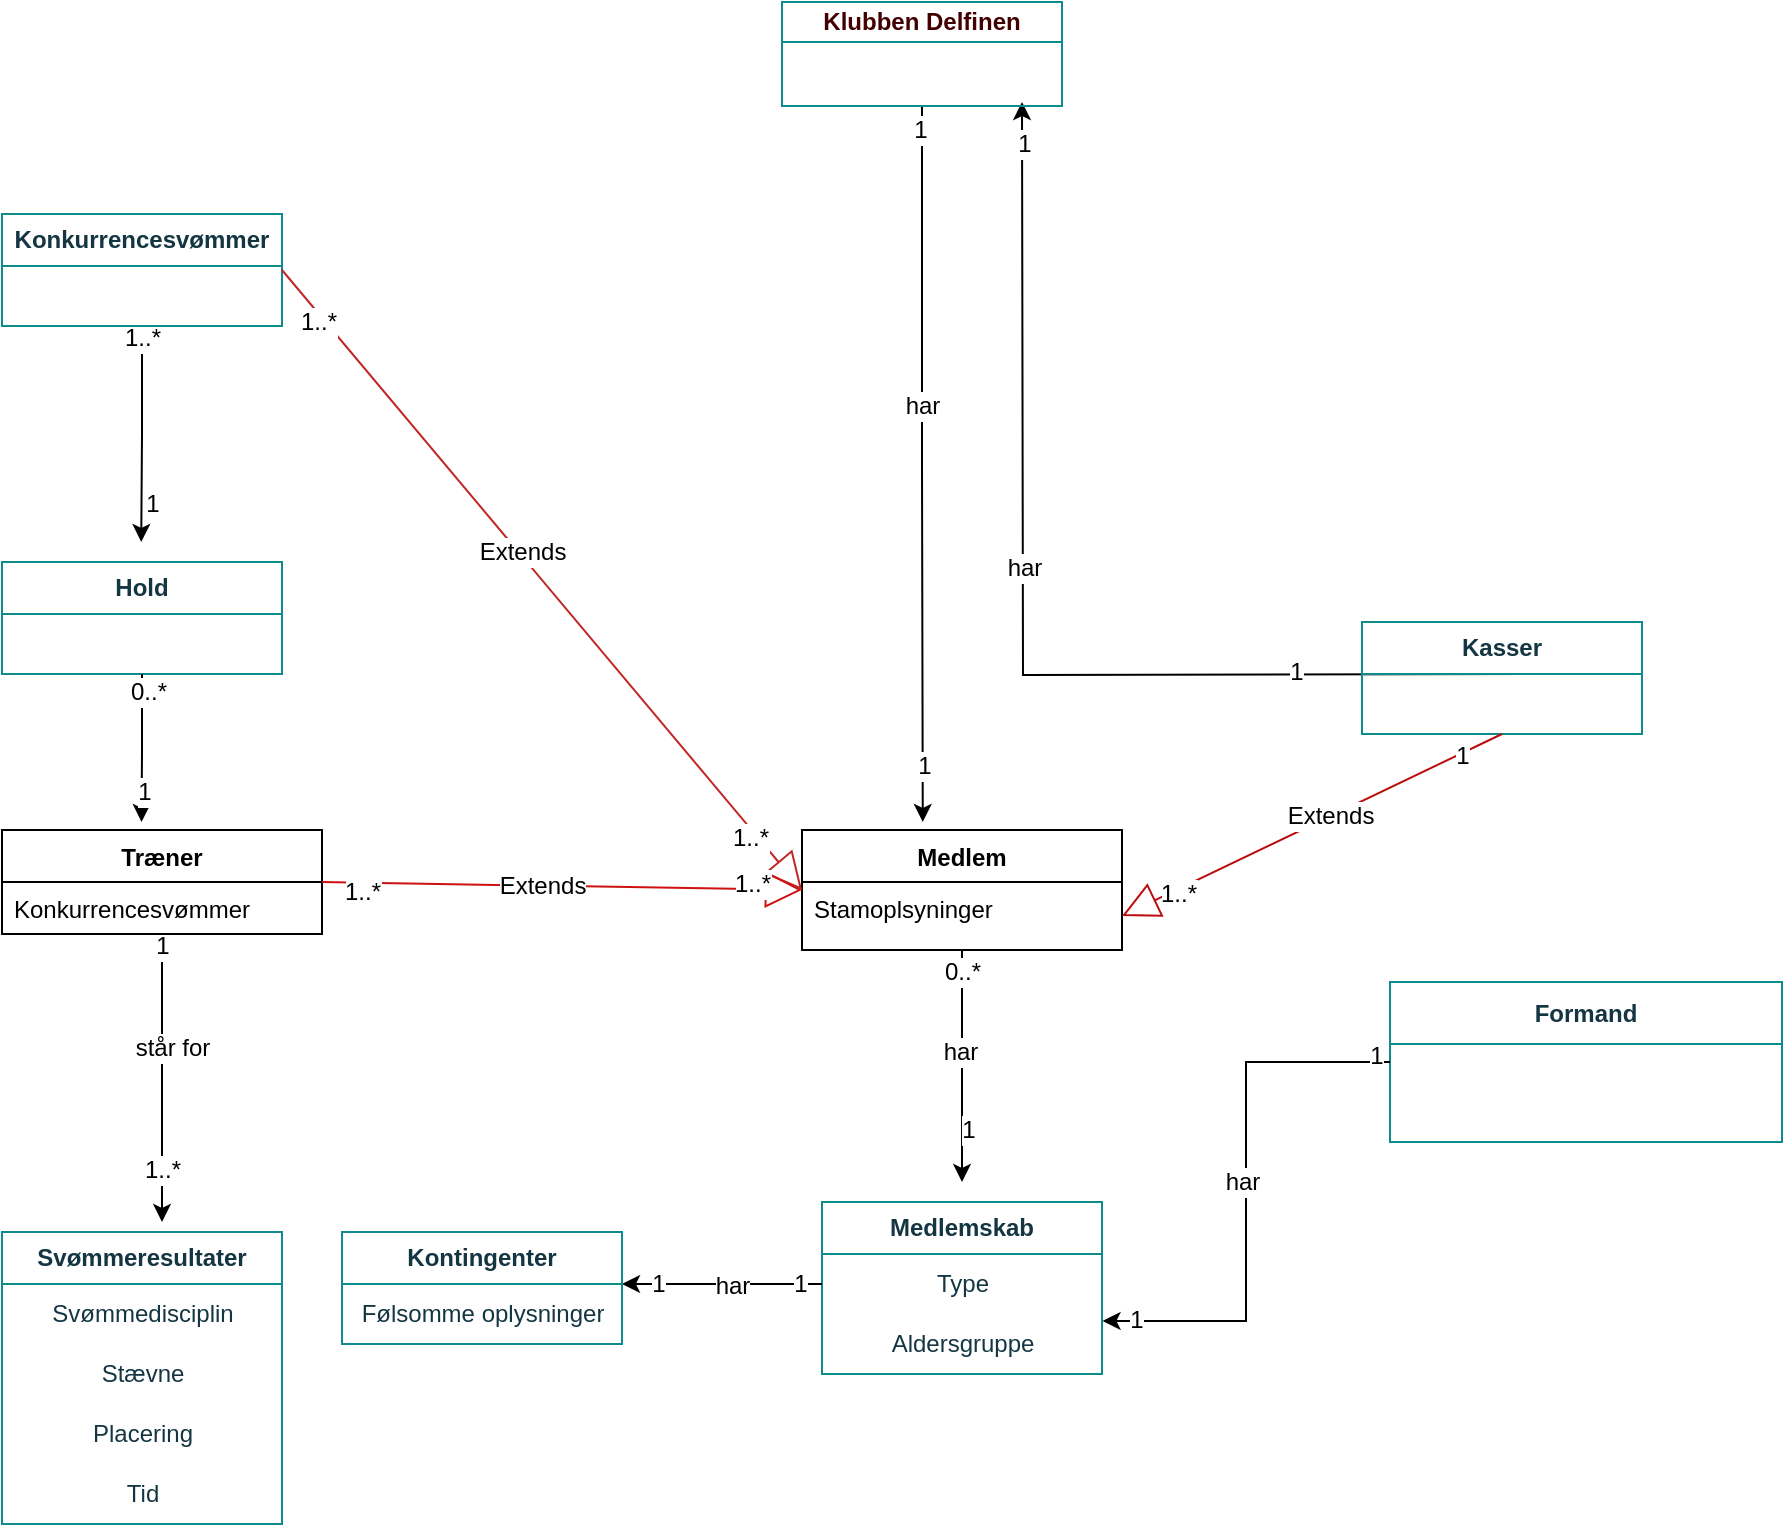 <mxfile version="22.1.2" type="device">
  <diagram name="Side-1" id="Ugd9o9-Neq1cC5inKinU">
    <mxGraphModel dx="2338" dy="2172" grid="1" gridSize="10" guides="1" tooltips="1" connect="1" arrows="1" fold="1" page="1" pageScale="1" pageWidth="827" pageHeight="1169" math="0" shadow="0">
      <root>
        <mxCell id="0" />
        <mxCell id="1" parent="0" />
        <mxCell id="OBwwVleQ9KsO71YRy60R-56" style="edgeStyle=orthogonalEdgeStyle;rounded=0;orthogonalLoop=1;jettySize=auto;html=1;fontFamily=Helvetica;fontSize=12;fontColor=default;" parent="1" source="OBwwVleQ9KsO71YRy60R-1" edge="1">
          <mxGeometry relative="1" as="geometry">
            <mxPoint x="200" y="360" as="targetPoint" />
          </mxGeometry>
        </mxCell>
        <mxCell id="OBwwVleQ9KsO71YRy60R-76" value="har" style="edgeLabel;html=1;align=center;verticalAlign=middle;resizable=0;points=[];fontSize=12;fontFamily=Helvetica;fontColor=default;" parent="OBwwVleQ9KsO71YRy60R-56" vertex="1" connectable="0">
          <mxGeometry x="-0.13" y="-1" relative="1" as="geometry">
            <mxPoint as="offset" />
          </mxGeometry>
        </mxCell>
        <mxCell id="OBwwVleQ9KsO71YRy60R-78" value="1" style="edgeLabel;html=1;align=center;verticalAlign=middle;resizable=0;points=[];fontSize=12;fontFamily=Helvetica;fontColor=default;" parent="OBwwVleQ9KsO71YRy60R-56" vertex="1" connectable="0">
          <mxGeometry x="0.525" y="3" relative="1" as="geometry">
            <mxPoint y="1" as="offset" />
          </mxGeometry>
        </mxCell>
        <mxCell id="OBwwVleQ9KsO71YRy60R-79" value="0..*" style="edgeLabel;html=1;align=center;verticalAlign=middle;resizable=0;points=[];fontSize=12;fontFamily=Helvetica;fontColor=default;" parent="OBwwVleQ9KsO71YRy60R-56" vertex="1" connectable="0">
          <mxGeometry x="-0.817" relative="1" as="geometry">
            <mxPoint as="offset" />
          </mxGeometry>
        </mxCell>
        <mxCell id="OBwwVleQ9KsO71YRy60R-1" value="Medlem" style="swimlane;fontStyle=1;align=center;verticalAlign=top;childLayout=stackLayout;horizontal=1;startSize=26;horizontalStack=0;resizeParent=1;resizeParentMax=0;resizeLast=0;collapsible=1;marginBottom=0;whiteSpace=wrap;html=1;" parent="1" vertex="1">
          <mxGeometry x="120" y="184" width="160" height="60" as="geometry" />
        </mxCell>
        <mxCell id="OBwwVleQ9KsO71YRy60R-2" value="Stamoplsyninger&amp;nbsp;" style="text;strokeColor=none;fillColor=none;align=left;verticalAlign=top;spacingLeft=4;spacingRight=4;overflow=hidden;rotatable=0;points=[[0,0.5],[1,0.5]];portConstraint=eastwest;whiteSpace=wrap;html=1;" parent="OBwwVleQ9KsO71YRy60R-1" vertex="1">
          <mxGeometry y="26" width="160" height="34" as="geometry" />
        </mxCell>
        <mxCell id="OBwwVleQ9KsO71YRy60R-73" style="edgeStyle=orthogonalEdgeStyle;rounded=0;orthogonalLoop=1;jettySize=auto;html=1;fontFamily=Helvetica;fontSize=12;fontColor=default;" parent="1" source="OBwwVleQ9KsO71YRy60R-11" edge="1">
          <mxGeometry relative="1" as="geometry">
            <mxPoint x="-200.0" y="380" as="targetPoint" />
          </mxGeometry>
        </mxCell>
        <mxCell id="OBwwVleQ9KsO71YRy60R-89" value="står for" style="edgeLabel;html=1;align=center;verticalAlign=middle;resizable=0;points=[];fontSize=12;fontFamily=Helvetica;fontColor=default;" parent="OBwwVleQ9KsO71YRy60R-73" vertex="1" connectable="0">
          <mxGeometry x="-0.211" y="5" relative="1" as="geometry">
            <mxPoint as="offset" />
          </mxGeometry>
        </mxCell>
        <mxCell id="OBwwVleQ9KsO71YRy60R-112" value="1" style="edgeLabel;html=1;align=center;verticalAlign=middle;resizable=0;points=[];fontSize=12;fontFamily=Helvetica;fontColor=default;" parent="OBwwVleQ9KsO71YRy60R-73" vertex="1" connectable="0">
          <mxGeometry x="-0.922" relative="1" as="geometry">
            <mxPoint as="offset" />
          </mxGeometry>
        </mxCell>
        <mxCell id="OBwwVleQ9KsO71YRy60R-113" value="1..*" style="edgeLabel;html=1;align=center;verticalAlign=middle;resizable=0;points=[];fontSize=12;fontFamily=Helvetica;fontColor=default;" parent="OBwwVleQ9KsO71YRy60R-73" vertex="1" connectable="0">
          <mxGeometry x="0.639" relative="1" as="geometry">
            <mxPoint as="offset" />
          </mxGeometry>
        </mxCell>
        <mxCell id="OBwwVleQ9KsO71YRy60R-11" value="Træner" style="swimlane;fontStyle=1;align=center;verticalAlign=top;childLayout=stackLayout;horizontal=1;startSize=26;horizontalStack=0;resizeParent=1;resizeParentMax=0;resizeLast=0;collapsible=1;marginBottom=0;whiteSpace=wrap;html=1;" parent="1" vertex="1">
          <mxGeometry x="-280" y="184" width="160" height="52" as="geometry" />
        </mxCell>
        <mxCell id="OBwwVleQ9KsO71YRy60R-40" value="&lt;b&gt;Svømmeresultater&lt;/b&gt;" style="swimlane;fontStyle=0;childLayout=stackLayout;horizontal=1;startSize=26;fillColor=none;horizontalStack=0;resizeParent=1;resizeParentMax=0;resizeLast=0;collapsible=1;marginBottom=0;whiteSpace=wrap;html=1;strokeColor=#0F8B8D;fontColor=#143642;labelBackgroundColor=none;" parent="1" vertex="1">
          <mxGeometry x="-280" y="385" width="140" height="146" as="geometry" />
        </mxCell>
        <mxCell id="OBwwVleQ9KsO71YRy60R-41" value="Svømmedisciplin" style="text;html=1;align=center;verticalAlign=middle;resizable=0;points=[];autosize=1;strokeColor=none;fillColor=none;fontColor=#143642;labelBackgroundColor=none;" parent="OBwwVleQ9KsO71YRy60R-40" vertex="1">
          <mxGeometry y="26" width="140" height="30" as="geometry" />
        </mxCell>
        <mxCell id="OBwwVleQ9KsO71YRy60R-42" value="Stævne" style="text;html=1;align=center;verticalAlign=middle;resizable=0;points=[];autosize=1;strokeColor=none;fillColor=none;fontColor=#143642;labelBackgroundColor=none;" parent="OBwwVleQ9KsO71YRy60R-40" vertex="1">
          <mxGeometry y="56" width="140" height="30" as="geometry" />
        </mxCell>
        <mxCell id="OBwwVleQ9KsO71YRy60R-43" value="Placering" style="text;html=1;align=center;verticalAlign=middle;resizable=0;points=[];autosize=1;strokeColor=none;fillColor=none;fontColor=#143642;labelBackgroundColor=none;" parent="OBwwVleQ9KsO71YRy60R-40" vertex="1">
          <mxGeometry y="86" width="140" height="30" as="geometry" />
        </mxCell>
        <mxCell id="OBwwVleQ9KsO71YRy60R-44" value="Tid" style="text;html=1;align=center;verticalAlign=middle;resizable=0;points=[];autosize=1;strokeColor=none;fillColor=none;fontColor=#143642;labelBackgroundColor=none;" parent="OBwwVleQ9KsO71YRy60R-40" vertex="1">
          <mxGeometry y="116" width="140" height="30" as="geometry" />
        </mxCell>
        <mxCell id="OBwwVleQ9KsO71YRy60R-45" value="&lt;b&gt;Hold&lt;/b&gt;" style="swimlane;fontStyle=0;childLayout=stackLayout;horizontal=1;startSize=26;fillColor=none;horizontalStack=0;resizeParent=1;resizeParentMax=0;resizeLast=0;collapsible=1;marginBottom=0;whiteSpace=wrap;html=1;strokeColor=#0F8B8D;fontColor=#143642;labelBackgroundColor=none;" parent="1" vertex="1">
          <mxGeometry x="-280" y="50" width="140" height="56" as="geometry" />
        </mxCell>
        <mxCell id="OBwwVleQ9KsO71YRy60R-67" style="edgeStyle=orthogonalEdgeStyle;rounded=0;orthogonalLoop=1;jettySize=auto;html=1;exitX=0.5;exitY=1;exitDx=0;exitDy=0;fontFamily=Helvetica;fontSize=12;fontColor=default;" parent="1" source="OBwwVleQ9KsO71YRy60R-46" edge="1">
          <mxGeometry relative="1" as="geometry">
            <mxPoint x="-210.385" y="40" as="targetPoint" />
          </mxGeometry>
        </mxCell>
        <mxCell id="OBwwVleQ9KsO71YRy60R-93" value="1..*" style="edgeLabel;html=1;align=center;verticalAlign=middle;resizable=0;points=[];fontSize=12;fontFamily=Helvetica;fontColor=default;" parent="OBwwVleQ9KsO71YRy60R-67" vertex="1" connectable="0">
          <mxGeometry x="-0.868" relative="1" as="geometry">
            <mxPoint y="-1" as="offset" />
          </mxGeometry>
        </mxCell>
        <mxCell id="OBwwVleQ9KsO71YRy60R-118" value="1" style="edgeLabel;html=1;align=center;verticalAlign=middle;resizable=0;points=[];fontSize=12;fontFamily=Helvetica;fontColor=default;" parent="OBwwVleQ9KsO71YRy60R-67" vertex="1" connectable="0">
          <mxGeometry x="0.642" y="5" relative="1" as="geometry">
            <mxPoint as="offset" />
          </mxGeometry>
        </mxCell>
        <mxCell id="OBwwVleQ9KsO71YRy60R-46" value="&lt;b&gt;Konkurrencesvømmer&lt;/b&gt;" style="swimlane;fontStyle=0;childLayout=stackLayout;horizontal=1;startSize=26;fillColor=none;horizontalStack=0;resizeParent=1;resizeParentMax=0;resizeLast=0;collapsible=1;marginBottom=0;whiteSpace=wrap;html=1;strokeColor=#0F8B8D;fontColor=#143642;labelBackgroundColor=none;" parent="1" vertex="1">
          <mxGeometry x="-280" y="-124" width="140" height="56" as="geometry" />
        </mxCell>
        <mxCell id="OBwwVleQ9KsO71YRy60R-61" style="edgeStyle=orthogonalEdgeStyle;rounded=0;orthogonalLoop=1;jettySize=auto;html=1;fontFamily=Helvetica;fontSize=12;fontColor=default;exitX=0.75;exitY=0;exitDx=0;exitDy=0;" parent="1" edge="1">
          <mxGeometry relative="1" as="geometry">
            <mxPoint x="485" y="106" as="sourcePoint" />
            <mxPoint x="230" y="-180" as="targetPoint" />
          </mxGeometry>
        </mxCell>
        <mxCell id="OBwwVleQ9KsO71YRy60R-90" value="har" style="edgeLabel;html=1;align=center;verticalAlign=middle;resizable=0;points=[];fontSize=12;fontFamily=Helvetica;fontColor=default;" parent="OBwwVleQ9KsO71YRy60R-61" vertex="1" connectable="0">
          <mxGeometry x="0.14" relative="1" as="geometry">
            <mxPoint as="offset" />
          </mxGeometry>
        </mxCell>
        <mxCell id="OBwwVleQ9KsO71YRy60R-91" value="1" style="edgeLabel;html=1;align=center;verticalAlign=middle;resizable=0;points=[];fontSize=12;fontFamily=Helvetica;fontColor=default;" parent="OBwwVleQ9KsO71YRy60R-61" vertex="1" connectable="0">
          <mxGeometry x="-0.562" y="-1" relative="1" as="geometry">
            <mxPoint as="offset" />
          </mxGeometry>
        </mxCell>
        <mxCell id="OBwwVleQ9KsO71YRy60R-92" value="1" style="edgeLabel;html=1;align=center;verticalAlign=middle;resizable=0;points=[];fontSize=12;fontFamily=Helvetica;fontColor=default;" parent="OBwwVleQ9KsO71YRy60R-61" vertex="1" connectable="0">
          <mxGeometry x="0.924" y="-1" relative="1" as="geometry">
            <mxPoint as="offset" />
          </mxGeometry>
        </mxCell>
        <mxCell id="OBwwVleQ9KsO71YRy60R-47" value="&lt;b&gt;Kasser&lt;/b&gt;" style="swimlane;fontStyle=0;childLayout=stackLayout;horizontal=1;startSize=26;fillColor=none;horizontalStack=0;resizeParent=1;resizeParentMax=0;resizeLast=0;collapsible=1;marginBottom=0;whiteSpace=wrap;html=1;labelBackgroundColor=none;strokeColor=#0F8B8D;fontColor=#143642;" parent="1" vertex="1">
          <mxGeometry x="400" y="80" width="140" height="56" as="geometry" />
        </mxCell>
        <mxCell id="OBwwVleQ9KsO71YRy60R-66" style="edgeStyle=orthogonalEdgeStyle;rounded=0;orthogonalLoop=1;jettySize=auto;html=1;exitX=0.5;exitY=1;exitDx=0;exitDy=0;fontFamily=Helvetica;fontSize=12;fontColor=default;" parent="1" source="OBwwVleQ9KsO71YRy60R-49" edge="1">
          <mxGeometry relative="1" as="geometry">
            <mxPoint x="180.385" y="180" as="targetPoint" />
          </mxGeometry>
        </mxCell>
        <mxCell id="OBwwVleQ9KsO71YRy60R-82" value="1&lt;br&gt;" style="edgeLabel;html=1;align=center;verticalAlign=middle;resizable=0;points=[];fontSize=12;fontFamily=Helvetica;fontColor=default;" parent="OBwwVleQ9KsO71YRy60R-66" vertex="1" connectable="0">
          <mxGeometry x="-0.93" y="-1" relative="1" as="geometry">
            <mxPoint y="-1" as="offset" />
          </mxGeometry>
        </mxCell>
        <mxCell id="OBwwVleQ9KsO71YRy60R-83" value="1" style="edgeLabel;html=1;align=center;verticalAlign=middle;resizable=0;points=[];fontSize=12;fontFamily=Helvetica;fontColor=default;" parent="OBwwVleQ9KsO71YRy60R-66" vertex="1" connectable="0">
          <mxGeometry x="0.845" relative="1" as="geometry">
            <mxPoint as="offset" />
          </mxGeometry>
        </mxCell>
        <mxCell id="OBwwVleQ9KsO71YRy60R-84" value="har" style="edgeLabel;html=1;align=center;verticalAlign=middle;resizable=0;points=[];fontSize=12;fontFamily=Helvetica;fontColor=default;" parent="OBwwVleQ9KsO71YRy60R-66" vertex="1" connectable="0">
          <mxGeometry x="-0.163" relative="1" as="geometry">
            <mxPoint as="offset" />
          </mxGeometry>
        </mxCell>
        <mxCell id="OBwwVleQ9KsO71YRy60R-49" value="&lt;font color=&quot;#420000&quot;&gt;&lt;b&gt;Klubben Delfinen&lt;/b&gt;&lt;/font&gt;" style="swimlane;fontStyle=0;childLayout=stackLayout;horizontal=1;startSize=20;fillColor=none;horizontalStack=0;resizeParent=1;resizeParentMax=0;resizeLast=0;collapsible=1;marginBottom=0;whiteSpace=wrap;html=1;strokeColor=#0F8B8D;fontColor=#143642;labelBackgroundColor=none;" parent="1" vertex="1">
          <mxGeometry x="110" y="-230" width="140" height="52" as="geometry" />
        </mxCell>
        <mxCell id="OBwwVleQ9KsO71YRy60R-50" value="&lt;b&gt;Medlemskab&lt;/b&gt;" style="swimlane;fontStyle=0;childLayout=stackLayout;horizontal=1;startSize=26;fillColor=none;horizontalStack=0;resizeParent=1;resizeParentMax=0;resizeLast=0;collapsible=1;marginBottom=0;whiteSpace=wrap;html=1;strokeColor=#0F8B8D;fontColor=#143642;labelBackgroundColor=none;" parent="1" vertex="1">
          <mxGeometry x="130" y="370" width="140" height="86" as="geometry" />
        </mxCell>
        <mxCell id="OBwwVleQ9KsO71YRy60R-57" style="edgeStyle=orthogonalEdgeStyle;rounded=0;orthogonalLoop=1;jettySize=auto;html=1;fontFamily=Helvetica;fontSize=12;fontColor=default;" parent="OBwwVleQ9KsO71YRy60R-50" source="OBwwVleQ9KsO71YRy60R-51" edge="1">
          <mxGeometry relative="1" as="geometry">
            <mxPoint x="-100" y="41" as="targetPoint" />
          </mxGeometry>
        </mxCell>
        <mxCell id="OBwwVleQ9KsO71YRy60R-114" value="1" style="edgeLabel;html=1;align=center;verticalAlign=middle;resizable=0;points=[];fontSize=12;fontFamily=Helvetica;fontColor=default;" parent="OBwwVleQ9KsO71YRy60R-57" vertex="1" connectable="0">
          <mxGeometry x="-0.763" relative="1" as="geometry">
            <mxPoint x="1" as="offset" />
          </mxGeometry>
        </mxCell>
        <mxCell id="OBwwVleQ9KsO71YRy60R-116" value="1" style="edgeLabel;html=1;align=center;verticalAlign=middle;resizable=0;points=[];fontSize=12;fontFamily=Helvetica;fontColor=default;" parent="OBwwVleQ9KsO71YRy60R-57" vertex="1" connectable="0">
          <mxGeometry x="0.642" relative="1" as="geometry">
            <mxPoint as="offset" />
          </mxGeometry>
        </mxCell>
        <mxCell id="OBwwVleQ9KsO71YRy60R-117" value="har" style="edgeLabel;html=1;align=center;verticalAlign=middle;resizable=0;points=[];fontSize=12;fontFamily=Helvetica;fontColor=default;" parent="OBwwVleQ9KsO71YRy60R-57" vertex="1" connectable="0">
          <mxGeometry x="-0.074" y="1" relative="1" as="geometry">
            <mxPoint x="1" as="offset" />
          </mxGeometry>
        </mxCell>
        <mxCell id="OBwwVleQ9KsO71YRy60R-51" value="Type" style="text;html=1;align=center;verticalAlign=middle;resizable=0;points=[];autosize=1;strokeColor=none;fillColor=none;fontColor=#143642;" parent="OBwwVleQ9KsO71YRy60R-50" vertex="1">
          <mxGeometry y="26" width="140" height="30" as="geometry" />
        </mxCell>
        <mxCell id="OBwwVleQ9KsO71YRy60R-52" value="Aldersgruppe" style="text;html=1;align=center;verticalAlign=middle;resizable=0;points=[];autosize=1;strokeColor=none;fillColor=none;fontColor=#143642;" parent="OBwwVleQ9KsO71YRy60R-50" vertex="1">
          <mxGeometry y="56" width="140" height="30" as="geometry" />
        </mxCell>
        <mxCell id="OBwwVleQ9KsO71YRy60R-53" value="&lt;b&gt;Kontingenter&lt;/b&gt;" style="swimlane;fontStyle=0;childLayout=stackLayout;horizontal=1;startSize=26;fillColor=none;horizontalStack=0;resizeParent=1;resizeParentMax=0;resizeLast=0;collapsible=1;marginBottom=0;whiteSpace=wrap;html=1;labelBackgroundColor=none;strokeColor=#0F8B8D;fontColor=#143642;" parent="1" vertex="1">
          <mxGeometry x="-110" y="385" width="140" height="56" as="geometry" />
        </mxCell>
        <mxCell id="OBwwVleQ9KsO71YRy60R-54" value="Følsomme oplysninger" style="text;html=1;align=center;verticalAlign=middle;resizable=0;points=[];autosize=1;strokeColor=none;fillColor=none;fontColor=#143642;labelBackgroundColor=none;" parent="OBwwVleQ9KsO71YRy60R-53" vertex="1">
          <mxGeometry y="26" width="140" height="30" as="geometry" />
        </mxCell>
        <mxCell id="OBwwVleQ9KsO71YRy60R-55" value="&lt;b&gt;Formand&lt;/b&gt;" style="swimlane;fontStyle=0;childLayout=stackLayout;horizontal=1;startSize=31;fillColor=none;horizontalStack=0;resizeParent=1;resizeParentMax=0;resizeLast=0;collapsible=1;marginBottom=0;whiteSpace=wrap;html=1;strokeColor=#0F8B8D;fontColor=#143642;labelBackgroundColor=none;" parent="1" vertex="1">
          <mxGeometry x="414" y="260" width="196" height="80" as="geometry" />
        </mxCell>
        <mxCell id="OBwwVleQ9KsO71YRy60R-70" style="edgeStyle=orthogonalEdgeStyle;rounded=0;orthogonalLoop=1;jettySize=auto;html=1;exitX=0.5;exitY=1;exitDx=0;exitDy=0;entryX=0.436;entryY=-0.077;entryDx=0;entryDy=0;entryPerimeter=0;fontFamily=Helvetica;fontSize=12;fontColor=default;" parent="1" source="OBwwVleQ9KsO71YRy60R-45" target="OBwwVleQ9KsO71YRy60R-11" edge="1">
          <mxGeometry relative="1" as="geometry" />
        </mxCell>
        <mxCell id="OBwwVleQ9KsO71YRy60R-96" value="0..*" style="edgeLabel;html=1;align=center;verticalAlign=middle;resizable=0;points=[];fontSize=12;fontFamily=Helvetica;fontColor=default;" parent="OBwwVleQ9KsO71YRy60R-70" vertex="1" connectable="0">
          <mxGeometry x="-0.77" y="3" relative="1" as="geometry">
            <mxPoint as="offset" />
          </mxGeometry>
        </mxCell>
        <mxCell id="OBwwVleQ9KsO71YRy60R-97" value="1" style="edgeLabel;html=1;align=center;verticalAlign=middle;resizable=0;points=[];fontSize=12;fontFamily=Helvetica;fontColor=default;" parent="OBwwVleQ9KsO71YRy60R-70" vertex="1" connectable="0">
          <mxGeometry x="0.617" y="1" relative="1" as="geometry">
            <mxPoint y="-1" as="offset" />
          </mxGeometry>
        </mxCell>
        <mxCell id="OBwwVleQ9KsO71YRy60R-12" value="Konkurrencesvømmer" style="text;strokeColor=none;fillColor=none;align=left;verticalAlign=top;spacingLeft=4;spacingRight=4;overflow=hidden;rotatable=0;points=[[0,0.5],[1,0.5]];portConstraint=eastwest;whiteSpace=wrap;html=1;" parent="1" vertex="1">
          <mxGeometry x="-280" y="210" width="160" height="26" as="geometry" />
        </mxCell>
        <mxCell id="OBwwVleQ9KsO71YRy60R-101" style="edgeStyle=orthogonalEdgeStyle;rounded=0;orthogonalLoop=1;jettySize=auto;html=1;entryX=1.002;entryY=0.115;entryDx=0;entryDy=0;entryPerimeter=0;fontFamily=Helvetica;fontSize=12;fontColor=default;" parent="1" source="OBwwVleQ9KsO71YRy60R-55" target="OBwwVleQ9KsO71YRy60R-52" edge="1">
          <mxGeometry relative="1" as="geometry" />
        </mxCell>
        <mxCell id="OBwwVleQ9KsO71YRy60R-102" value="har" style="edgeLabel;html=1;align=center;verticalAlign=middle;resizable=0;points=[];fontSize=12;fontFamily=Helvetica;fontColor=default;" parent="OBwwVleQ9KsO71YRy60R-101" vertex="1" connectable="0">
          <mxGeometry x="-0.038" y="-2" relative="1" as="geometry">
            <mxPoint as="offset" />
          </mxGeometry>
        </mxCell>
        <mxCell id="OBwwVleQ9KsO71YRy60R-103" value="1" style="edgeLabel;html=1;align=center;verticalAlign=middle;resizable=0;points=[];fontSize=12;fontFamily=Helvetica;fontColor=default;" parent="OBwwVleQ9KsO71YRy60R-101" vertex="1" connectable="0">
          <mxGeometry x="-0.948" y="-3" relative="1" as="geometry">
            <mxPoint as="offset" />
          </mxGeometry>
        </mxCell>
        <mxCell id="OBwwVleQ9KsO71YRy60R-104" value="1" style="edgeLabel;html=1;align=center;verticalAlign=middle;resizable=0;points=[];fontSize=12;fontFamily=Helvetica;fontColor=default;" parent="OBwwVleQ9KsO71YRy60R-101" vertex="1" connectable="0">
          <mxGeometry x="0.878" y="-1" relative="1" as="geometry">
            <mxPoint as="offset" />
          </mxGeometry>
        </mxCell>
        <mxCell id="OBwwVleQ9KsO71YRy60R-125" value="Extends" style="endArrow=block;endSize=16;endFill=0;html=1;rounded=0;fontFamily=Helvetica;fontSize=12;fontColor=default;entryX=1;entryY=0.5;entryDx=0;entryDy=0;exitX=0.5;exitY=1;exitDx=0;exitDy=0;strokeColor=#BB0C0C;" parent="1" source="OBwwVleQ9KsO71YRy60R-47" target="OBwwVleQ9KsO71YRy60R-2" edge="1">
          <mxGeometry x="-0.087" width="160" relative="1" as="geometry">
            <mxPoint x="470" y="150" as="sourcePoint" />
            <mxPoint x="630" y="150" as="targetPoint" />
            <mxPoint x="1" as="offset" />
          </mxGeometry>
        </mxCell>
        <mxCell id="OBwwVleQ9KsO71YRy60R-130" value="1&lt;br&gt;" style="edgeLabel;html=1;align=center;verticalAlign=middle;resizable=0;points=[];fontSize=12;fontFamily=Helvetica;fontColor=default;" parent="OBwwVleQ9KsO71YRy60R-125" vertex="1" connectable="0">
          <mxGeometry x="-0.782" y="1" relative="1" as="geometry">
            <mxPoint as="offset" />
          </mxGeometry>
        </mxCell>
        <mxCell id="OBwwVleQ9KsO71YRy60R-131" value="1..*" style="edgeLabel;html=1;align=center;verticalAlign=middle;resizable=0;points=[];fontSize=12;fontFamily=Helvetica;fontColor=default;" parent="OBwwVleQ9KsO71YRy60R-125" vertex="1" connectable="0">
          <mxGeometry x="0.714" y="2" relative="1" as="geometry">
            <mxPoint as="offset" />
          </mxGeometry>
        </mxCell>
        <mxCell id="OBwwVleQ9KsO71YRy60R-126" value="Extends" style="endArrow=block;endSize=16;endFill=0;html=1;rounded=0;fontFamily=Helvetica;fontSize=12;fontColor=default;exitX=1;exitY=0.5;exitDx=0;exitDy=0;fillColor=#e1d5e7;strokeColor=#c02626;entryX=0;entryY=0.5;entryDx=0;entryDy=0;" parent="1" source="OBwwVleQ9KsO71YRy60R-46" target="OBwwVleQ9KsO71YRy60R-1" edge="1">
          <mxGeometry x="-0.087" width="160" relative="1" as="geometry">
            <mxPoint x="90" y="-68" as="sourcePoint" />
            <mxPoint x="70" y="-60" as="targetPoint" />
            <mxPoint x="1" as="offset" />
          </mxGeometry>
        </mxCell>
        <mxCell id="OBwwVleQ9KsO71YRy60R-132" value="1..*" style="edgeLabel;html=1;align=center;verticalAlign=middle;resizable=0;points=[];fontSize=12;fontFamily=Helvetica;fontColor=default;" parent="OBwwVleQ9KsO71YRy60R-126" vertex="1" connectable="0">
          <mxGeometry x="0.82" y="-4" relative="1" as="geometry">
            <mxPoint y="-1" as="offset" />
          </mxGeometry>
        </mxCell>
        <mxCell id="OBwwVleQ9KsO71YRy60R-133" value="1..*" style="edgeLabel;html=1;align=center;verticalAlign=middle;resizable=0;points=[];fontSize=12;fontFamily=Helvetica;fontColor=default;" parent="OBwwVleQ9KsO71YRy60R-126" vertex="1" connectable="0">
          <mxGeometry x="-0.847" y="-3" relative="1" as="geometry">
            <mxPoint as="offset" />
          </mxGeometry>
        </mxCell>
        <mxCell id="OBwwVleQ9KsO71YRy60R-127" value="Extends" style="endArrow=block;endSize=16;endFill=0;html=1;rounded=0;fontFamily=Helvetica;fontSize=12;fontColor=default;exitX=1;exitY=0.5;exitDx=0;exitDy=0;strokeColor=#CE1212;entryX=0;entryY=0.5;entryDx=0;entryDy=0;" parent="1" source="OBwwVleQ9KsO71YRy60R-11" edge="1" target="OBwwVleQ9KsO71YRy60R-1">
          <mxGeometry x="-0.087" width="160" relative="1" as="geometry">
            <mxPoint x="50" y="244" as="sourcePoint" />
            <mxPoint x="-10" y="180" as="targetPoint" />
            <mxPoint x="1" as="offset" />
          </mxGeometry>
        </mxCell>
        <mxCell id="OBwwVleQ9KsO71YRy60R-128" value="1..*" style="edgeLabel;html=1;align=center;verticalAlign=middle;resizable=0;points=[];fontSize=12;fontFamily=Helvetica;fontColor=default;" parent="OBwwVleQ9KsO71YRy60R-127" vertex="1" connectable="0">
          <mxGeometry x="0.792" y="3" relative="1" as="geometry">
            <mxPoint as="offset" />
          </mxGeometry>
        </mxCell>
        <mxCell id="OBwwVleQ9KsO71YRy60R-129" value="1..*" style="edgeLabel;html=1;align=center;verticalAlign=middle;resizable=0;points=[];fontSize=12;fontFamily=Helvetica;fontColor=default;" parent="OBwwVleQ9KsO71YRy60R-127" vertex="1" connectable="0">
          <mxGeometry x="-0.837" y="-4" relative="1" as="geometry">
            <mxPoint as="offset" />
          </mxGeometry>
        </mxCell>
      </root>
    </mxGraphModel>
  </diagram>
</mxfile>
